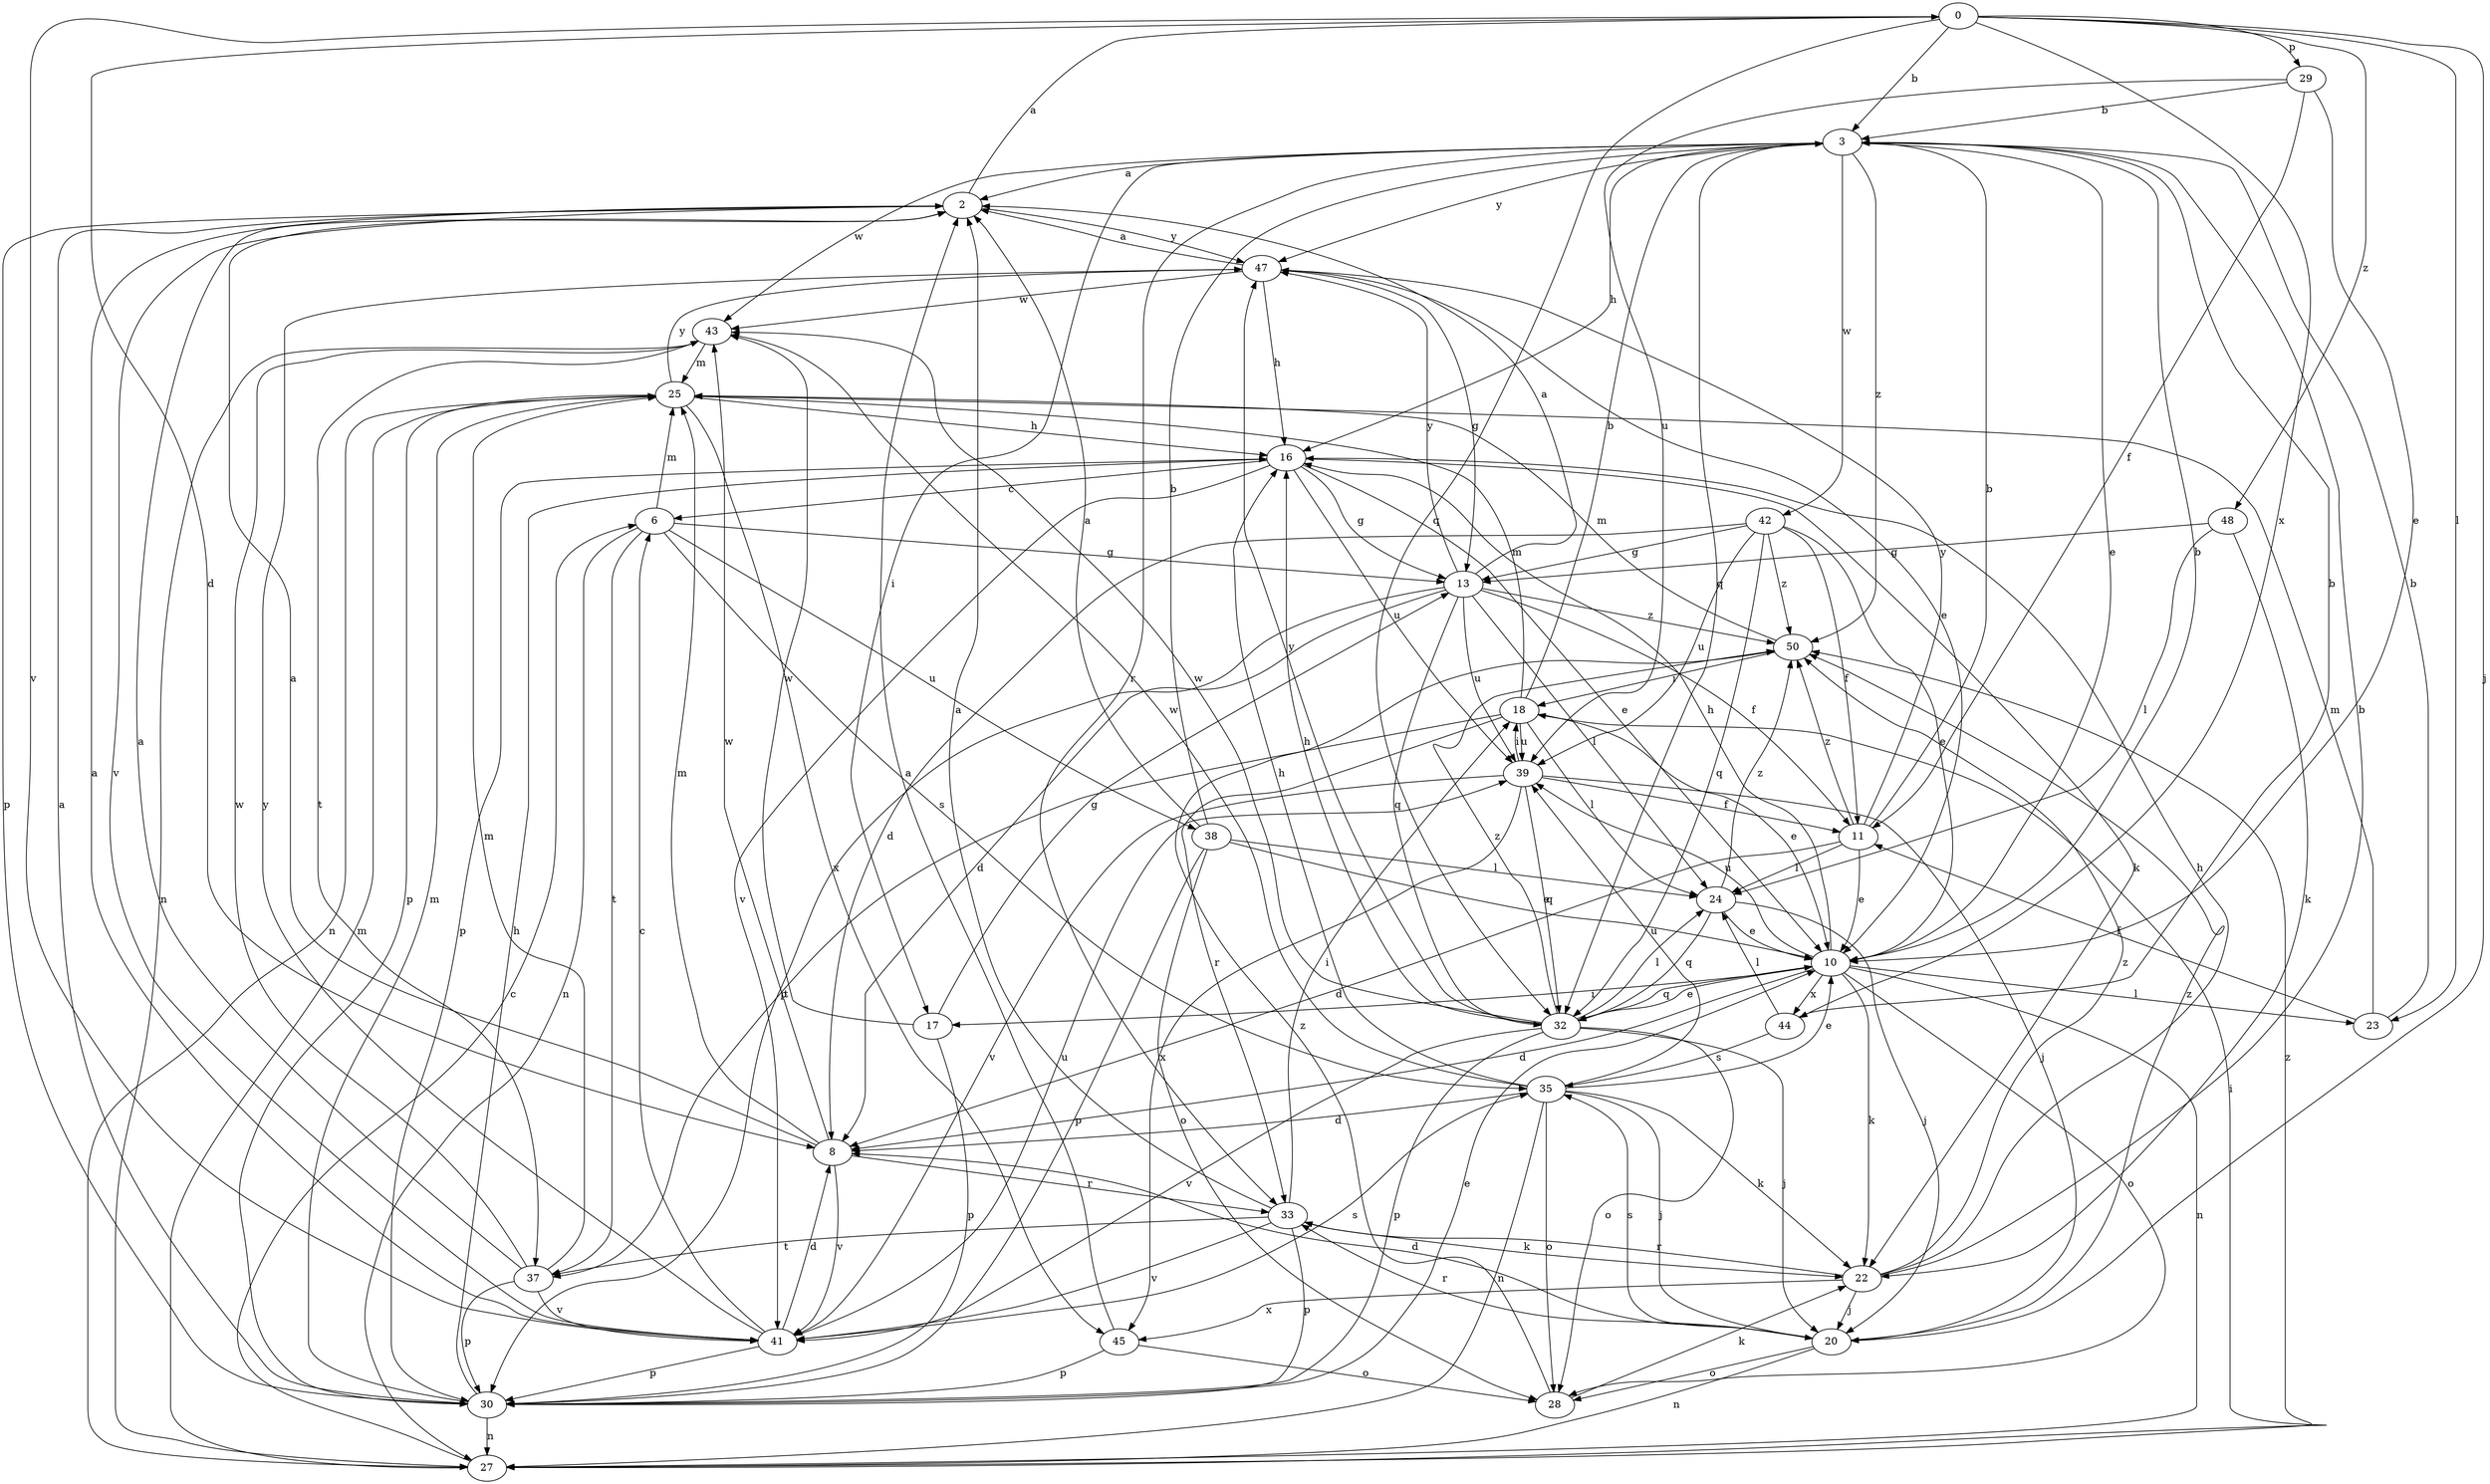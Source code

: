 strict digraph  {
0;
2;
3;
6;
8;
10;
11;
13;
16;
17;
18;
20;
22;
23;
24;
25;
27;
28;
29;
30;
32;
33;
35;
37;
38;
39;
41;
42;
43;
44;
45;
47;
48;
50;
0 -> 3  [label=b];
0 -> 8  [label=d];
0 -> 20  [label=j];
0 -> 23  [label=l];
0 -> 29  [label=p];
0 -> 32  [label=q];
0 -> 41  [label=v];
0 -> 44  [label=x];
0 -> 48  [label=z];
2 -> 0  [label=a];
2 -> 30  [label=p];
2 -> 41  [label=v];
2 -> 47  [label=y];
3 -> 2  [label=a];
3 -> 10  [label=e];
3 -> 16  [label=h];
3 -> 17  [label=i];
3 -> 32  [label=q];
3 -> 33  [label=r];
3 -> 42  [label=w];
3 -> 43  [label=w];
3 -> 47  [label=y];
3 -> 50  [label=z];
6 -> 13  [label=g];
6 -> 25  [label=m];
6 -> 27  [label=n];
6 -> 35  [label=s];
6 -> 37  [label=t];
6 -> 38  [label=u];
8 -> 2  [label=a];
8 -> 25  [label=m];
8 -> 33  [label=r];
8 -> 41  [label=v];
8 -> 43  [label=w];
10 -> 3  [label=b];
10 -> 8  [label=d];
10 -> 16  [label=h];
10 -> 17  [label=i];
10 -> 22  [label=k];
10 -> 23  [label=l];
10 -> 27  [label=n];
10 -> 28  [label=o];
10 -> 32  [label=q];
10 -> 39  [label=u];
10 -> 44  [label=x];
11 -> 3  [label=b];
11 -> 8  [label=d];
11 -> 10  [label=e];
11 -> 24  [label=l];
11 -> 47  [label=y];
11 -> 50  [label=z];
13 -> 2  [label=a];
13 -> 8  [label=d];
13 -> 11  [label=f];
13 -> 24  [label=l];
13 -> 30  [label=p];
13 -> 32  [label=q];
13 -> 39  [label=u];
13 -> 47  [label=y];
13 -> 50  [label=z];
16 -> 6  [label=c];
16 -> 10  [label=e];
16 -> 13  [label=g];
16 -> 22  [label=k];
16 -> 30  [label=p];
16 -> 39  [label=u];
16 -> 41  [label=v];
17 -> 13  [label=g];
17 -> 30  [label=p];
17 -> 43  [label=w];
18 -> 3  [label=b];
18 -> 10  [label=e];
18 -> 24  [label=l];
18 -> 25  [label=m];
18 -> 33  [label=r];
18 -> 37  [label=t];
18 -> 39  [label=u];
20 -> 8  [label=d];
20 -> 27  [label=n];
20 -> 28  [label=o];
20 -> 33  [label=r];
20 -> 35  [label=s];
20 -> 50  [label=z];
22 -> 3  [label=b];
22 -> 16  [label=h];
22 -> 20  [label=j];
22 -> 33  [label=r];
22 -> 45  [label=x];
22 -> 50  [label=z];
23 -> 3  [label=b];
23 -> 11  [label=f];
23 -> 25  [label=m];
24 -> 10  [label=e];
24 -> 20  [label=j];
24 -> 32  [label=q];
24 -> 50  [label=z];
25 -> 16  [label=h];
25 -> 27  [label=n];
25 -> 30  [label=p];
25 -> 45  [label=x];
25 -> 47  [label=y];
27 -> 6  [label=c];
27 -> 18  [label=i];
27 -> 25  [label=m];
27 -> 50  [label=z];
28 -> 22  [label=k];
28 -> 50  [label=z];
29 -> 3  [label=b];
29 -> 10  [label=e];
29 -> 11  [label=f];
29 -> 39  [label=u];
30 -> 2  [label=a];
30 -> 10  [label=e];
30 -> 16  [label=h];
30 -> 25  [label=m];
30 -> 27  [label=n];
32 -> 10  [label=e];
32 -> 16  [label=h];
32 -> 20  [label=j];
32 -> 24  [label=l];
32 -> 28  [label=o];
32 -> 30  [label=p];
32 -> 41  [label=v];
32 -> 43  [label=w];
32 -> 47  [label=y];
32 -> 50  [label=z];
33 -> 2  [label=a];
33 -> 18  [label=i];
33 -> 22  [label=k];
33 -> 30  [label=p];
33 -> 37  [label=t];
33 -> 41  [label=v];
35 -> 8  [label=d];
35 -> 10  [label=e];
35 -> 16  [label=h];
35 -> 20  [label=j];
35 -> 22  [label=k];
35 -> 27  [label=n];
35 -> 28  [label=o];
35 -> 39  [label=u];
35 -> 43  [label=w];
37 -> 2  [label=a];
37 -> 25  [label=m];
37 -> 30  [label=p];
37 -> 41  [label=v];
37 -> 43  [label=w];
38 -> 2  [label=a];
38 -> 3  [label=b];
38 -> 10  [label=e];
38 -> 24  [label=l];
38 -> 28  [label=o];
38 -> 30  [label=p];
39 -> 11  [label=f];
39 -> 18  [label=i];
39 -> 20  [label=j];
39 -> 32  [label=q];
39 -> 41  [label=v];
39 -> 45  [label=x];
41 -> 2  [label=a];
41 -> 6  [label=c];
41 -> 8  [label=d];
41 -> 30  [label=p];
41 -> 35  [label=s];
41 -> 39  [label=u];
41 -> 47  [label=y];
42 -> 8  [label=d];
42 -> 10  [label=e];
42 -> 11  [label=f];
42 -> 13  [label=g];
42 -> 32  [label=q];
42 -> 39  [label=u];
42 -> 50  [label=z];
43 -> 25  [label=m];
43 -> 27  [label=n];
43 -> 37  [label=t];
44 -> 3  [label=b];
44 -> 24  [label=l];
44 -> 35  [label=s];
45 -> 2  [label=a];
45 -> 28  [label=o];
45 -> 30  [label=p];
47 -> 2  [label=a];
47 -> 10  [label=e];
47 -> 13  [label=g];
47 -> 16  [label=h];
47 -> 43  [label=w];
48 -> 13  [label=g];
48 -> 22  [label=k];
48 -> 24  [label=l];
50 -> 18  [label=i];
50 -> 25  [label=m];
}
